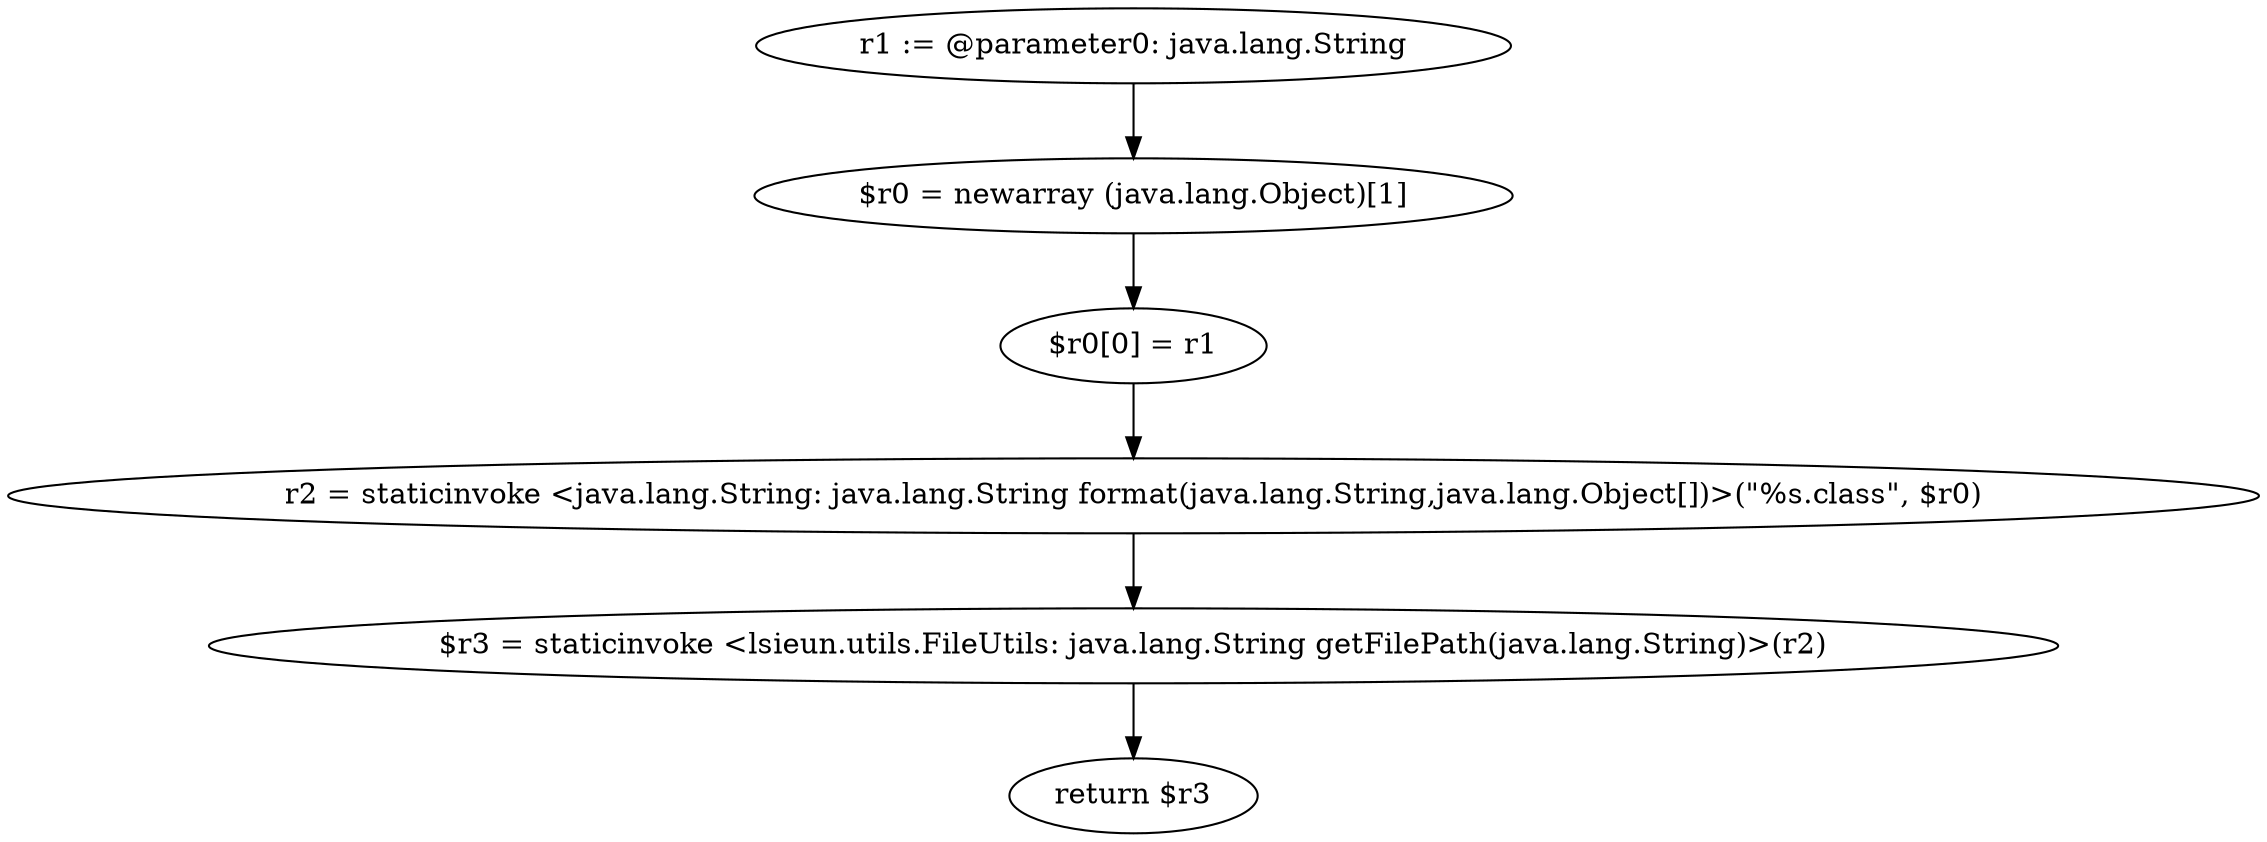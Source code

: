 digraph "unitGraph" {
    "r1 := @parameter0: java.lang.String"
    "$r0 = newarray (java.lang.Object)[1]"
    "$r0[0] = r1"
    "r2 = staticinvoke <java.lang.String: java.lang.String format(java.lang.String,java.lang.Object[])>(\"%s.class\", $r0)"
    "$r3 = staticinvoke <lsieun.utils.FileUtils: java.lang.String getFilePath(java.lang.String)>(r2)"
    "return $r3"
    "r1 := @parameter0: java.lang.String"->"$r0 = newarray (java.lang.Object)[1]";
    "$r0 = newarray (java.lang.Object)[1]"->"$r0[0] = r1";
    "$r0[0] = r1"->"r2 = staticinvoke <java.lang.String: java.lang.String format(java.lang.String,java.lang.Object[])>(\"%s.class\", $r0)";
    "r2 = staticinvoke <java.lang.String: java.lang.String format(java.lang.String,java.lang.Object[])>(\"%s.class\", $r0)"->"$r3 = staticinvoke <lsieun.utils.FileUtils: java.lang.String getFilePath(java.lang.String)>(r2)";
    "$r3 = staticinvoke <lsieun.utils.FileUtils: java.lang.String getFilePath(java.lang.String)>(r2)"->"return $r3";
}
